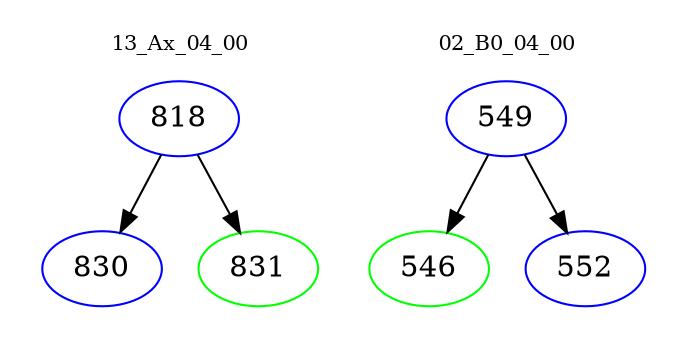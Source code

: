 digraph{
subgraph cluster_0 {
color = white
label = "13_Ax_04_00";
fontsize=10;
T0_818 [label="818", color="blue"]
T0_818 -> T0_830 [color="black"]
T0_830 [label="830", color="blue"]
T0_818 -> T0_831 [color="black"]
T0_831 [label="831", color="green"]
}
subgraph cluster_1 {
color = white
label = "02_B0_04_00";
fontsize=10;
T1_549 [label="549", color="blue"]
T1_549 -> T1_546 [color="black"]
T1_546 [label="546", color="green"]
T1_549 -> T1_552 [color="black"]
T1_552 [label="552", color="blue"]
}
}
